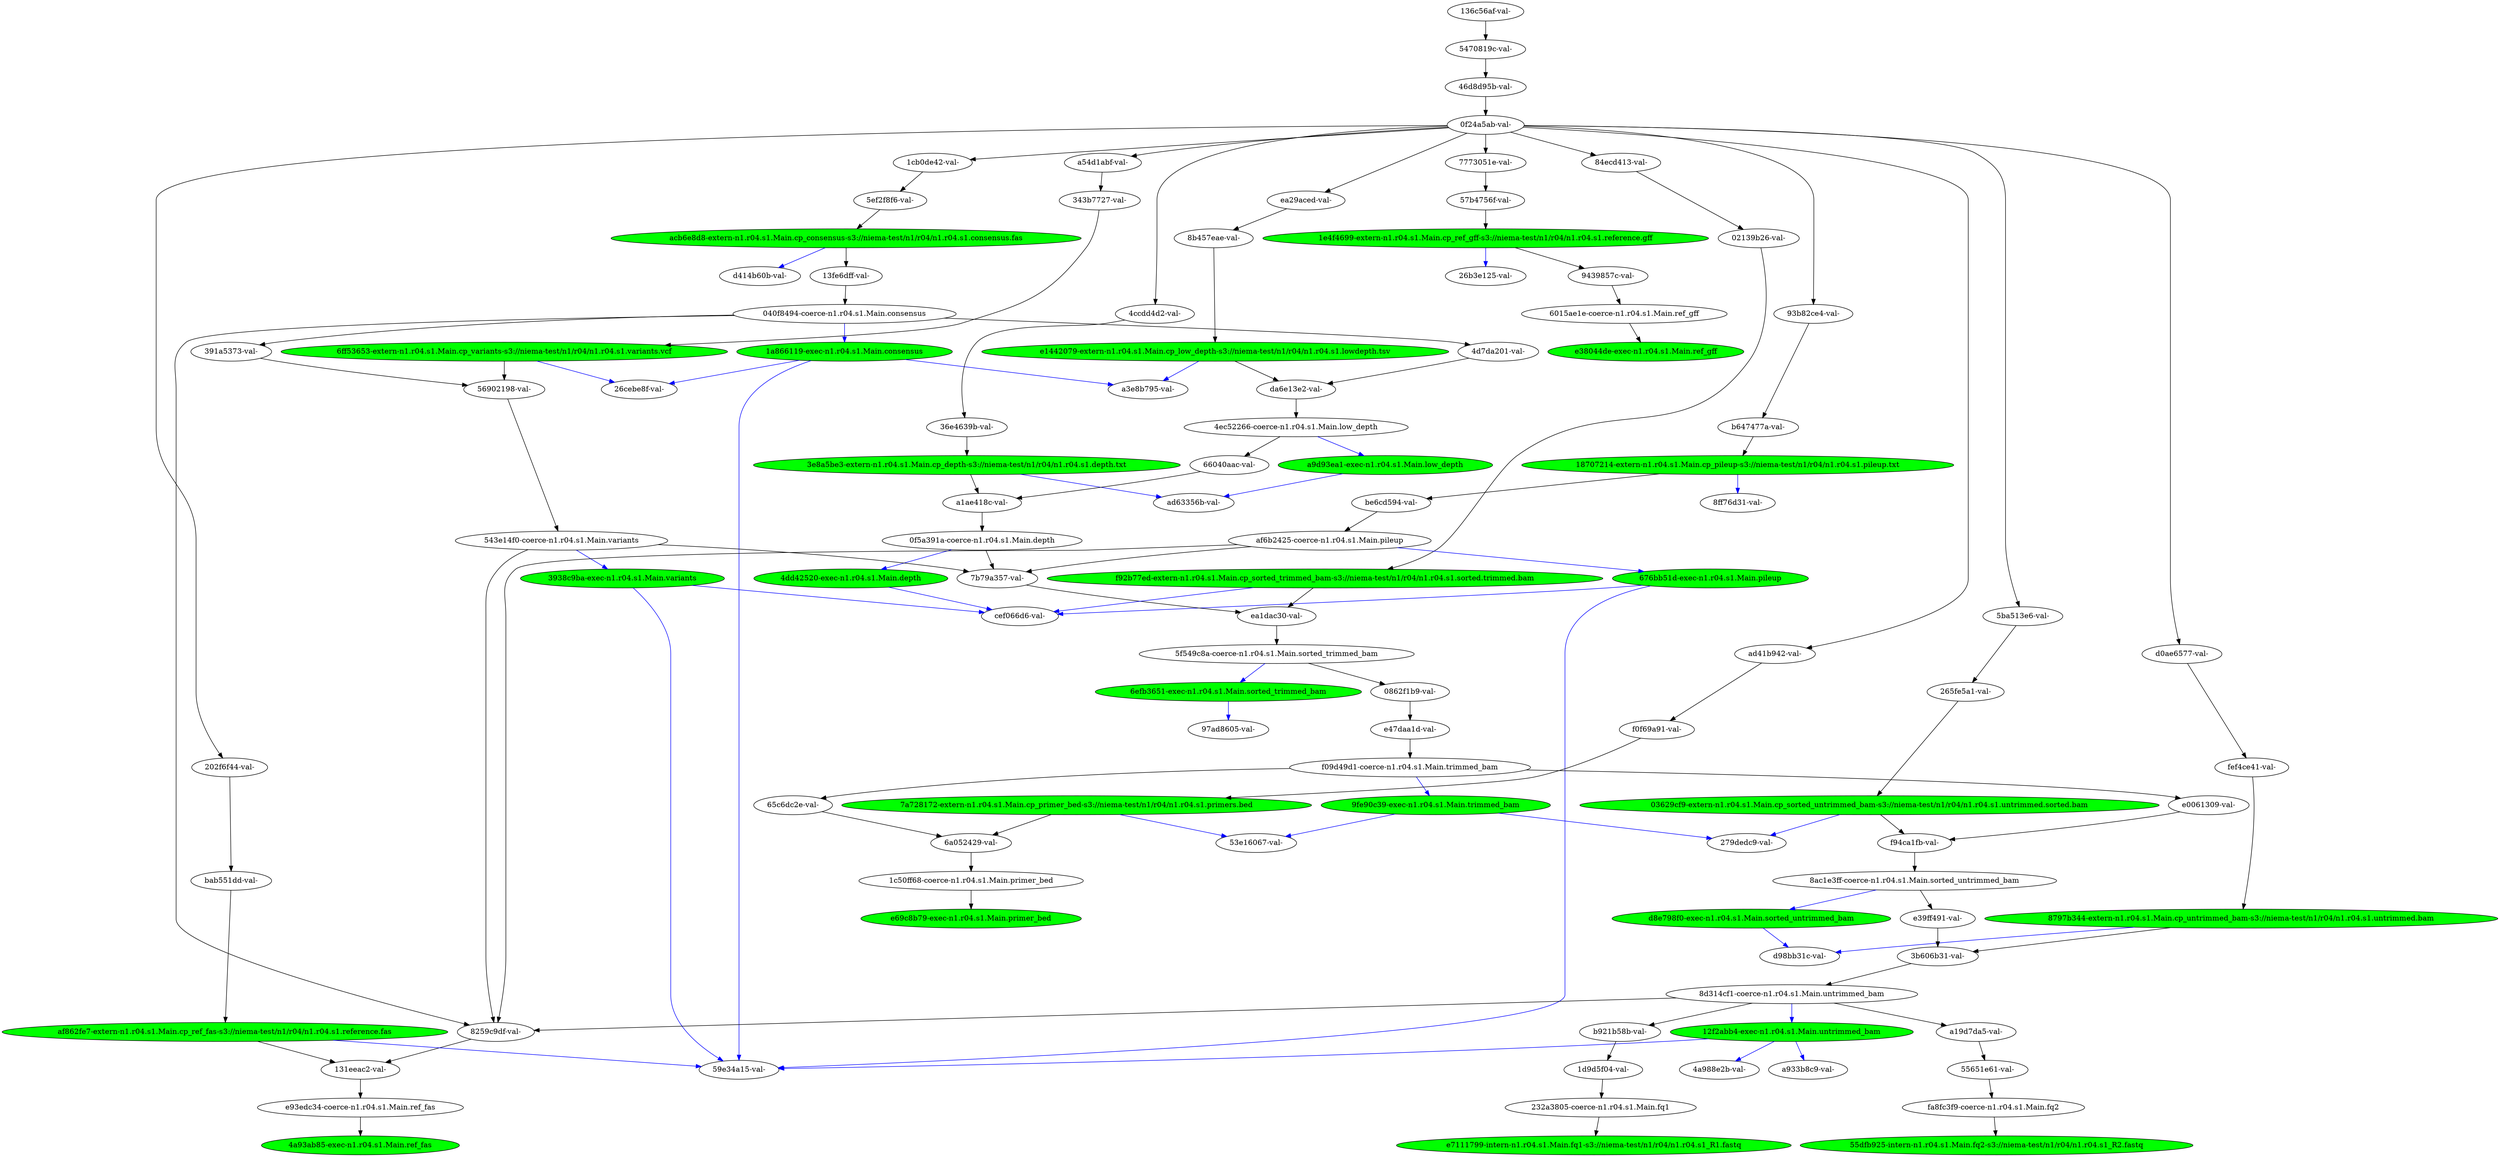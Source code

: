 strict digraph "reflow flowgraph sha256:22c89802811e80adf70a68f259b159f3347c68784a73f43e2ec3cdeb2d323268" {
// Node definitions.
"02139b26-val-";
"03629cf9-extern-n1.r04.s1.Main.cp_sorted_untrimmed_bam-s3://niema-test/n1/r04/n1.r04.s1.untrimmed.sorted.bam" [
fillcolor=green
style=filled
];
"040f8494-coerce-n1.r04.s1.Main.consensus";
"0862f1b9-val-";
"0f24a5ab-val-";
"0f5a391a-coerce-n1.r04.s1.Main.depth";
"12f2abb4-exec-n1.r04.s1.Main.untrimmed_bam" [
fillcolor=green
style=filled
];
"131eeac2-val-";
"136c56af-val-";
"13fe6dff-val-";
"18707214-extern-n1.r04.s1.Main.cp_pileup-s3://niema-test/n1/r04/n1.r04.s1.pileup.txt" [
fillcolor=green
style=filled
];
"1a866119-exec-n1.r04.s1.Main.consensus" [
fillcolor=green
style=filled
];
"1c50ff68-coerce-n1.r04.s1.Main.primer_bed";
"1cb0de42-val-";
"1d9d5f04-val-";
"1e4f4699-extern-n1.r04.s1.Main.cp_ref_gff-s3://niema-test/n1/r04/n1.r04.s1.reference.gff" [
fillcolor=green
style=filled
];
"202f6f44-val-";
"232a3805-coerce-n1.r04.s1.Main.fq1";
"265fe5a1-val-";
"26b3e125-val-";
"26cebe8f-val-";
"279dedc9-val-";
"343b7727-val-";
"36e4639b-val-";
"391a5373-val-";
"3938c9ba-exec-n1.r04.s1.Main.variants" [
fillcolor=green
style=filled
];
"3b606b31-val-";
"3e8a5be3-extern-n1.r04.s1.Main.cp_depth-s3://niema-test/n1/r04/n1.r04.s1.depth.txt" [
fillcolor=green
style=filled
];
"46d8d95b-val-";
"4a93ab85-exec-n1.r04.s1.Main.ref_fas" [
fillcolor=green
style=filled
];
"4a988e2b-val-";
"4ccdd4d2-val-";
"4d7da201-val-";
"4dd42520-exec-n1.r04.s1.Main.depth" [
fillcolor=green
style=filled
];
"4ec52266-coerce-n1.r04.s1.Main.low_depth";
"53e16067-val-";
"543e14f0-coerce-n1.r04.s1.Main.variants";
"5470819c-val-";
"55651e61-val-";
"55dfb925-intern-n1.r04.s1.Main.fq2-s3://niema-test/n1/r04/n1.r04.s1_R2.fastq" [
fillcolor=green
style=filled
];
"56902198-val-";
"57b4756f-val-";
"59e34a15-val-";
"5ba513e6-val-";
"5ef2f8f6-val-";
"5f549c8a-coerce-n1.r04.s1.Main.sorted_trimmed_bam";
"6015ae1e-coerce-n1.r04.s1.Main.ref_gff";
"65c6dc2e-val-";
"66040aac-val-";
"676bb51d-exec-n1.r04.s1.Main.pileup" [
fillcolor=green
style=filled
];
"6a052429-val-";
"6efb3651-exec-n1.r04.s1.Main.sorted_trimmed_bam" [
fillcolor=green
style=filled
];
"6ff53653-extern-n1.r04.s1.Main.cp_variants-s3://niema-test/n1/r04/n1.r04.s1.variants.vcf" [
fillcolor=green
style=filled
];
"7773051e-val-";
"7a728172-extern-n1.r04.s1.Main.cp_primer_bed-s3://niema-test/n1/r04/n1.r04.s1.primers.bed" [
fillcolor=green
style=filled
];
"7b79a357-val-";
"8259c9df-val-";
"84ecd413-val-";
"8797b344-extern-n1.r04.s1.Main.cp_untrimmed_bam-s3://niema-test/n1/r04/n1.r04.s1.untrimmed.bam" [
fillcolor=green
style=filled
];
"8ac1e3ff-coerce-n1.r04.s1.Main.sorted_untrimmed_bam";
"8b457eae-val-";
"8d314cf1-coerce-n1.r04.s1.Main.untrimmed_bam";
"8ff76d31-val-";
"93b82ce4-val-";
"9439857c-val-";
"97ad8605-val-";
"9fe90c39-exec-n1.r04.s1.Main.trimmed_bam" [
fillcolor=green
style=filled
];
"a19d7da5-val-";
"a1ae418c-val-";
"a3e8b795-val-";
"a54d1abf-val-";
"a933b8c9-val-";
"a9d93ea1-exec-n1.r04.s1.Main.low_depth" [
fillcolor=green
style=filled
];
"acb6e8d8-extern-n1.r04.s1.Main.cp_consensus-s3://niema-test/n1/r04/n1.r04.s1.consensus.fas" [
fillcolor=green
style=filled
];
"ad41b942-val-";
"ad63356b-val-";
"af6b2425-coerce-n1.r04.s1.Main.pileup";
"af862fe7-extern-n1.r04.s1.Main.cp_ref_fas-s3://niema-test/n1/r04/n1.r04.s1.reference.fas" [
fillcolor=green
style=filled
];
"b647477a-val-";
"b921b58b-val-";
"bab551dd-val-";
"be6cd594-val-";
"cef066d6-val-";
"d0ae6577-val-";
"d414b60b-val-";
"d8e798f0-exec-n1.r04.s1.Main.sorted_untrimmed_bam" [
fillcolor=green
style=filled
];
"d98bb31c-val-";
"da6e13e2-val-";
"e0061309-val-";
"e1442079-extern-n1.r04.s1.Main.cp_low_depth-s3://niema-test/n1/r04/n1.r04.s1.lowdepth.tsv" [
fillcolor=green
style=filled
];
"e38044de-exec-n1.r04.s1.Main.ref_gff" [
fillcolor=green
style=filled
];
"e39ff491-val-";
"e47daa1d-val-";
"e69c8b79-exec-n1.r04.s1.Main.primer_bed" [
fillcolor=green
style=filled
];
"e7111799-intern-n1.r04.s1.Main.fq1-s3://niema-test/n1/r04/n1.r04.s1_R1.fastq" [
fillcolor=green
style=filled
];
"e93edc34-coerce-n1.r04.s1.Main.ref_fas";
"ea1dac30-val-";
"ea29aced-val-";
"f09d49d1-coerce-n1.r04.s1.Main.trimmed_bam";
"f0f69a91-val-";
"f92b77ed-extern-n1.r04.s1.Main.cp_sorted_trimmed_bam-s3://niema-test/n1/r04/n1.r04.s1.sorted.trimmed.bam" [
fillcolor=green
style=filled
];
"f94ca1fb-val-";
"fa8fc3f9-coerce-n1.r04.s1.Main.fq2";
"fef4ce41-val-";

// Edge definitions.
"02139b26-val-" -> "f92b77ed-extern-n1.r04.s1.Main.cp_sorted_trimmed_bam-s3://niema-test/n1/r04/n1.r04.s1.sorted.trimmed.bam" [dynamic=false];
"03629cf9-extern-n1.r04.s1.Main.cp_sorted_untrimmed_bam-s3://niema-test/n1/r04/n1.r04.s1.untrimmed.sorted.bam" -> "279dedc9-val-" [
dynamic=true
color=blue
];
"03629cf9-extern-n1.r04.s1.Main.cp_sorted_untrimmed_bam-s3://niema-test/n1/r04/n1.r04.s1.untrimmed.sorted.bam" -> "f94ca1fb-val-" [dynamic=false];
"040f8494-coerce-n1.r04.s1.Main.consensus" -> "1a866119-exec-n1.r04.s1.Main.consensus" [
dynamic=true
color=blue
];
"040f8494-coerce-n1.r04.s1.Main.consensus" -> "391a5373-val-" [dynamic=false];
"040f8494-coerce-n1.r04.s1.Main.consensus" -> "4d7da201-val-" [dynamic=false];
"040f8494-coerce-n1.r04.s1.Main.consensus" -> "8259c9df-val-" [dynamic=false];
"0862f1b9-val-" -> "e47daa1d-val-" [dynamic=false];
"0f24a5ab-val-" -> "1cb0de42-val-" [dynamic=false];
"0f24a5ab-val-" -> "202f6f44-val-" [dynamic=false];
"0f24a5ab-val-" -> "4ccdd4d2-val-" [dynamic=false];
"0f24a5ab-val-" -> "5ba513e6-val-" [dynamic=false];
"0f24a5ab-val-" -> "7773051e-val-" [dynamic=false];
"0f24a5ab-val-" -> "84ecd413-val-" [dynamic=false];
"0f24a5ab-val-" -> "93b82ce4-val-" [dynamic=false];
"0f24a5ab-val-" -> "a54d1abf-val-" [dynamic=false];
"0f24a5ab-val-" -> "ad41b942-val-" [dynamic=false];
"0f24a5ab-val-" -> "d0ae6577-val-" [dynamic=false];
"0f24a5ab-val-" -> "ea29aced-val-" [dynamic=false];
"0f5a391a-coerce-n1.r04.s1.Main.depth" -> "4dd42520-exec-n1.r04.s1.Main.depth" [
dynamic=true
color=blue
];
"0f5a391a-coerce-n1.r04.s1.Main.depth" -> "7b79a357-val-" [dynamic=false];
"12f2abb4-exec-n1.r04.s1.Main.untrimmed_bam" -> "4a988e2b-val-" [
dynamic=true
color=blue
];
"12f2abb4-exec-n1.r04.s1.Main.untrimmed_bam" -> "59e34a15-val-" [
dynamic=true
color=blue
];
"12f2abb4-exec-n1.r04.s1.Main.untrimmed_bam" -> "a933b8c9-val-" [
dynamic=true
color=blue
];
"131eeac2-val-" -> "e93edc34-coerce-n1.r04.s1.Main.ref_fas" [dynamic=false];
"136c56af-val-" -> "5470819c-val-" [dynamic=false];
"13fe6dff-val-" -> "040f8494-coerce-n1.r04.s1.Main.consensus" [dynamic=false];
"18707214-extern-n1.r04.s1.Main.cp_pileup-s3://niema-test/n1/r04/n1.r04.s1.pileup.txt" -> "8ff76d31-val-" [
dynamic=true
color=blue
];
"18707214-extern-n1.r04.s1.Main.cp_pileup-s3://niema-test/n1/r04/n1.r04.s1.pileup.txt" -> "be6cd594-val-" [dynamic=false];
"1a866119-exec-n1.r04.s1.Main.consensus" -> "26cebe8f-val-" [
dynamic=true
color=blue
];
"1a866119-exec-n1.r04.s1.Main.consensus" -> "59e34a15-val-" [
dynamic=true
color=blue
];
"1a866119-exec-n1.r04.s1.Main.consensus" -> "a3e8b795-val-" [
dynamic=true
color=blue
];
"1c50ff68-coerce-n1.r04.s1.Main.primer_bed" -> "e69c8b79-exec-n1.r04.s1.Main.primer_bed" [dynamic=false];
"1cb0de42-val-" -> "5ef2f8f6-val-" [dynamic=false];
"1d9d5f04-val-" -> "232a3805-coerce-n1.r04.s1.Main.fq1" [dynamic=false];
"1e4f4699-extern-n1.r04.s1.Main.cp_ref_gff-s3://niema-test/n1/r04/n1.r04.s1.reference.gff" -> "26b3e125-val-" [
dynamic=true
color=blue
];
"1e4f4699-extern-n1.r04.s1.Main.cp_ref_gff-s3://niema-test/n1/r04/n1.r04.s1.reference.gff" -> "9439857c-val-" [dynamic=false];
"202f6f44-val-" -> "bab551dd-val-" [dynamic=false];
"232a3805-coerce-n1.r04.s1.Main.fq1" -> "e7111799-intern-n1.r04.s1.Main.fq1-s3://niema-test/n1/r04/n1.r04.s1_R1.fastq" [dynamic=false];
"265fe5a1-val-" -> "03629cf9-extern-n1.r04.s1.Main.cp_sorted_untrimmed_bam-s3://niema-test/n1/r04/n1.r04.s1.untrimmed.sorted.bam" [dynamic=false];
"343b7727-val-" -> "6ff53653-extern-n1.r04.s1.Main.cp_variants-s3://niema-test/n1/r04/n1.r04.s1.variants.vcf" [dynamic=false];
"36e4639b-val-" -> "3e8a5be3-extern-n1.r04.s1.Main.cp_depth-s3://niema-test/n1/r04/n1.r04.s1.depth.txt" [dynamic=false];
"391a5373-val-" -> "56902198-val-" [dynamic=false];
"3938c9ba-exec-n1.r04.s1.Main.variants" -> "59e34a15-val-" [
dynamic=true
color=blue
];
"3938c9ba-exec-n1.r04.s1.Main.variants" -> "cef066d6-val-" [
dynamic=true
color=blue
];
"3b606b31-val-" -> "8d314cf1-coerce-n1.r04.s1.Main.untrimmed_bam" [dynamic=false];
"3e8a5be3-extern-n1.r04.s1.Main.cp_depth-s3://niema-test/n1/r04/n1.r04.s1.depth.txt" -> "a1ae418c-val-" [dynamic=false];
"3e8a5be3-extern-n1.r04.s1.Main.cp_depth-s3://niema-test/n1/r04/n1.r04.s1.depth.txt" -> "ad63356b-val-" [
dynamic=true
color=blue
];
"46d8d95b-val-" -> "0f24a5ab-val-" [dynamic=false];
"4ccdd4d2-val-" -> "36e4639b-val-" [dynamic=false];
"4d7da201-val-" -> "da6e13e2-val-" [dynamic=false];
"4dd42520-exec-n1.r04.s1.Main.depth" -> "cef066d6-val-" [
dynamic=true
color=blue
];
"4ec52266-coerce-n1.r04.s1.Main.low_depth" -> "66040aac-val-" [dynamic=false];
"4ec52266-coerce-n1.r04.s1.Main.low_depth" -> "a9d93ea1-exec-n1.r04.s1.Main.low_depth" [
dynamic=true
color=blue
];
"543e14f0-coerce-n1.r04.s1.Main.variants" -> "3938c9ba-exec-n1.r04.s1.Main.variants" [
dynamic=true
color=blue
];
"543e14f0-coerce-n1.r04.s1.Main.variants" -> "7b79a357-val-" [dynamic=false];
"543e14f0-coerce-n1.r04.s1.Main.variants" -> "8259c9df-val-" [dynamic=false];
"5470819c-val-" -> "46d8d95b-val-" [dynamic=false];
"55651e61-val-" -> "fa8fc3f9-coerce-n1.r04.s1.Main.fq2" [dynamic=false];
"56902198-val-" -> "543e14f0-coerce-n1.r04.s1.Main.variants" [dynamic=false];
"57b4756f-val-" -> "1e4f4699-extern-n1.r04.s1.Main.cp_ref_gff-s3://niema-test/n1/r04/n1.r04.s1.reference.gff" [dynamic=false];
"5ba513e6-val-" -> "265fe5a1-val-" [dynamic=false];
"5ef2f8f6-val-" -> "acb6e8d8-extern-n1.r04.s1.Main.cp_consensus-s3://niema-test/n1/r04/n1.r04.s1.consensus.fas" [dynamic=false];
"5f549c8a-coerce-n1.r04.s1.Main.sorted_trimmed_bam" -> "0862f1b9-val-" [dynamic=false];
"5f549c8a-coerce-n1.r04.s1.Main.sorted_trimmed_bam" -> "6efb3651-exec-n1.r04.s1.Main.sorted_trimmed_bam" [
dynamic=true
color=blue
];
"6015ae1e-coerce-n1.r04.s1.Main.ref_gff" -> "e38044de-exec-n1.r04.s1.Main.ref_gff" [dynamic=false];
"65c6dc2e-val-" -> "6a052429-val-" [dynamic=false];
"66040aac-val-" -> "a1ae418c-val-" [dynamic=false];
"676bb51d-exec-n1.r04.s1.Main.pileup" -> "59e34a15-val-" [
dynamic=true
color=blue
];
"676bb51d-exec-n1.r04.s1.Main.pileup" -> "cef066d6-val-" [
dynamic=true
color=blue
];
"6a052429-val-" -> "1c50ff68-coerce-n1.r04.s1.Main.primer_bed" [dynamic=false];
"6efb3651-exec-n1.r04.s1.Main.sorted_trimmed_bam" -> "97ad8605-val-" [
dynamic=true
color=blue
];
"6ff53653-extern-n1.r04.s1.Main.cp_variants-s3://niema-test/n1/r04/n1.r04.s1.variants.vcf" -> "26cebe8f-val-" [
dynamic=true
color=blue
];
"6ff53653-extern-n1.r04.s1.Main.cp_variants-s3://niema-test/n1/r04/n1.r04.s1.variants.vcf" -> "56902198-val-" [dynamic=false];
"7773051e-val-" -> "57b4756f-val-" [dynamic=false];
"7a728172-extern-n1.r04.s1.Main.cp_primer_bed-s3://niema-test/n1/r04/n1.r04.s1.primers.bed" -> "53e16067-val-" [
dynamic=true
color=blue
];
"7a728172-extern-n1.r04.s1.Main.cp_primer_bed-s3://niema-test/n1/r04/n1.r04.s1.primers.bed" -> "6a052429-val-" [dynamic=false];
"7b79a357-val-" -> "ea1dac30-val-" [dynamic=false];
"8259c9df-val-" -> "131eeac2-val-" [dynamic=false];
"84ecd413-val-" -> "02139b26-val-" [dynamic=false];
"8797b344-extern-n1.r04.s1.Main.cp_untrimmed_bam-s3://niema-test/n1/r04/n1.r04.s1.untrimmed.bam" -> "3b606b31-val-" [dynamic=false];
"8797b344-extern-n1.r04.s1.Main.cp_untrimmed_bam-s3://niema-test/n1/r04/n1.r04.s1.untrimmed.bam" -> "d98bb31c-val-" [
dynamic=true
color=blue
];
"8ac1e3ff-coerce-n1.r04.s1.Main.sorted_untrimmed_bam" -> "d8e798f0-exec-n1.r04.s1.Main.sorted_untrimmed_bam" [
dynamic=true
color=blue
];
"8ac1e3ff-coerce-n1.r04.s1.Main.sorted_untrimmed_bam" -> "e39ff491-val-" [dynamic=false];
"8b457eae-val-" -> "e1442079-extern-n1.r04.s1.Main.cp_low_depth-s3://niema-test/n1/r04/n1.r04.s1.lowdepth.tsv" [dynamic=false];
"8d314cf1-coerce-n1.r04.s1.Main.untrimmed_bam" -> "12f2abb4-exec-n1.r04.s1.Main.untrimmed_bam" [
dynamic=true
color=blue
];
"8d314cf1-coerce-n1.r04.s1.Main.untrimmed_bam" -> "8259c9df-val-" [dynamic=false];
"8d314cf1-coerce-n1.r04.s1.Main.untrimmed_bam" -> "a19d7da5-val-" [dynamic=false];
"8d314cf1-coerce-n1.r04.s1.Main.untrimmed_bam" -> "b921b58b-val-" [dynamic=false];
"93b82ce4-val-" -> "b647477a-val-" [dynamic=false];
"9439857c-val-" -> "6015ae1e-coerce-n1.r04.s1.Main.ref_gff" [dynamic=false];
"9fe90c39-exec-n1.r04.s1.Main.trimmed_bam" -> "279dedc9-val-" [
dynamic=true
color=blue
];
"9fe90c39-exec-n1.r04.s1.Main.trimmed_bam" -> "53e16067-val-" [
dynamic=true
color=blue
];
"a19d7da5-val-" -> "55651e61-val-" [dynamic=false];
"a1ae418c-val-" -> "0f5a391a-coerce-n1.r04.s1.Main.depth" [dynamic=false];
"a54d1abf-val-" -> "343b7727-val-" [dynamic=false];
"a9d93ea1-exec-n1.r04.s1.Main.low_depth" -> "ad63356b-val-" [
dynamic=true
color=blue
];
"acb6e8d8-extern-n1.r04.s1.Main.cp_consensus-s3://niema-test/n1/r04/n1.r04.s1.consensus.fas" -> "13fe6dff-val-" [dynamic=false];
"acb6e8d8-extern-n1.r04.s1.Main.cp_consensus-s3://niema-test/n1/r04/n1.r04.s1.consensus.fas" -> "d414b60b-val-" [
dynamic=true
color=blue
];
"ad41b942-val-" -> "f0f69a91-val-" [dynamic=false];
"af6b2425-coerce-n1.r04.s1.Main.pileup" -> "676bb51d-exec-n1.r04.s1.Main.pileup" [
dynamic=true
color=blue
];
"af6b2425-coerce-n1.r04.s1.Main.pileup" -> "7b79a357-val-" [dynamic=false];
"af6b2425-coerce-n1.r04.s1.Main.pileup" -> "8259c9df-val-" [dynamic=false];
"af862fe7-extern-n1.r04.s1.Main.cp_ref_fas-s3://niema-test/n1/r04/n1.r04.s1.reference.fas" -> "131eeac2-val-" [dynamic=false];
"af862fe7-extern-n1.r04.s1.Main.cp_ref_fas-s3://niema-test/n1/r04/n1.r04.s1.reference.fas" -> "59e34a15-val-" [
dynamic=true
color=blue
];
"b647477a-val-" -> "18707214-extern-n1.r04.s1.Main.cp_pileup-s3://niema-test/n1/r04/n1.r04.s1.pileup.txt" [dynamic=false];
"b921b58b-val-" -> "1d9d5f04-val-" [dynamic=false];
"bab551dd-val-" -> "af862fe7-extern-n1.r04.s1.Main.cp_ref_fas-s3://niema-test/n1/r04/n1.r04.s1.reference.fas" [dynamic=false];
"be6cd594-val-" -> "af6b2425-coerce-n1.r04.s1.Main.pileup" [dynamic=false];
"d0ae6577-val-" -> "fef4ce41-val-" [dynamic=false];
"d8e798f0-exec-n1.r04.s1.Main.sorted_untrimmed_bam" -> "d98bb31c-val-" [
dynamic=true
color=blue
];
"da6e13e2-val-" -> "4ec52266-coerce-n1.r04.s1.Main.low_depth" [dynamic=false];
"e0061309-val-" -> "f94ca1fb-val-" [dynamic=false];
"e1442079-extern-n1.r04.s1.Main.cp_low_depth-s3://niema-test/n1/r04/n1.r04.s1.lowdepth.tsv" -> "a3e8b795-val-" [
dynamic=true
color=blue
];
"e1442079-extern-n1.r04.s1.Main.cp_low_depth-s3://niema-test/n1/r04/n1.r04.s1.lowdepth.tsv" -> "da6e13e2-val-" [dynamic=false];
"e39ff491-val-" -> "3b606b31-val-" [dynamic=false];
"e47daa1d-val-" -> "f09d49d1-coerce-n1.r04.s1.Main.trimmed_bam" [dynamic=false];
"e93edc34-coerce-n1.r04.s1.Main.ref_fas" -> "4a93ab85-exec-n1.r04.s1.Main.ref_fas" [dynamic=false];
"ea1dac30-val-" -> "5f549c8a-coerce-n1.r04.s1.Main.sorted_trimmed_bam" [dynamic=false];
"ea29aced-val-" -> "8b457eae-val-" [dynamic=false];
"f09d49d1-coerce-n1.r04.s1.Main.trimmed_bam" -> "65c6dc2e-val-" [dynamic=false];
"f09d49d1-coerce-n1.r04.s1.Main.trimmed_bam" -> "9fe90c39-exec-n1.r04.s1.Main.trimmed_bam" [
dynamic=true
color=blue
];
"f09d49d1-coerce-n1.r04.s1.Main.trimmed_bam" -> "e0061309-val-" [dynamic=false];
"f0f69a91-val-" -> "7a728172-extern-n1.r04.s1.Main.cp_primer_bed-s3://niema-test/n1/r04/n1.r04.s1.primers.bed" [dynamic=false];
"f92b77ed-extern-n1.r04.s1.Main.cp_sorted_trimmed_bam-s3://niema-test/n1/r04/n1.r04.s1.sorted.trimmed.bam" -> "cef066d6-val-" [
dynamic=true
color=blue
];
"f92b77ed-extern-n1.r04.s1.Main.cp_sorted_trimmed_bam-s3://niema-test/n1/r04/n1.r04.s1.sorted.trimmed.bam" -> "ea1dac30-val-" [dynamic=false];
"f94ca1fb-val-" -> "8ac1e3ff-coerce-n1.r04.s1.Main.sorted_untrimmed_bam" [dynamic=false];
"fa8fc3f9-coerce-n1.r04.s1.Main.fq2" -> "55dfb925-intern-n1.r04.s1.Main.fq2-s3://niema-test/n1/r04/n1.r04.s1_R2.fastq" [dynamic=false];
"fef4ce41-val-" -> "8797b344-extern-n1.r04.s1.Main.cp_untrimmed_bam-s3://niema-test/n1/r04/n1.r04.s1.untrimmed.bam" [dynamic=false];
}